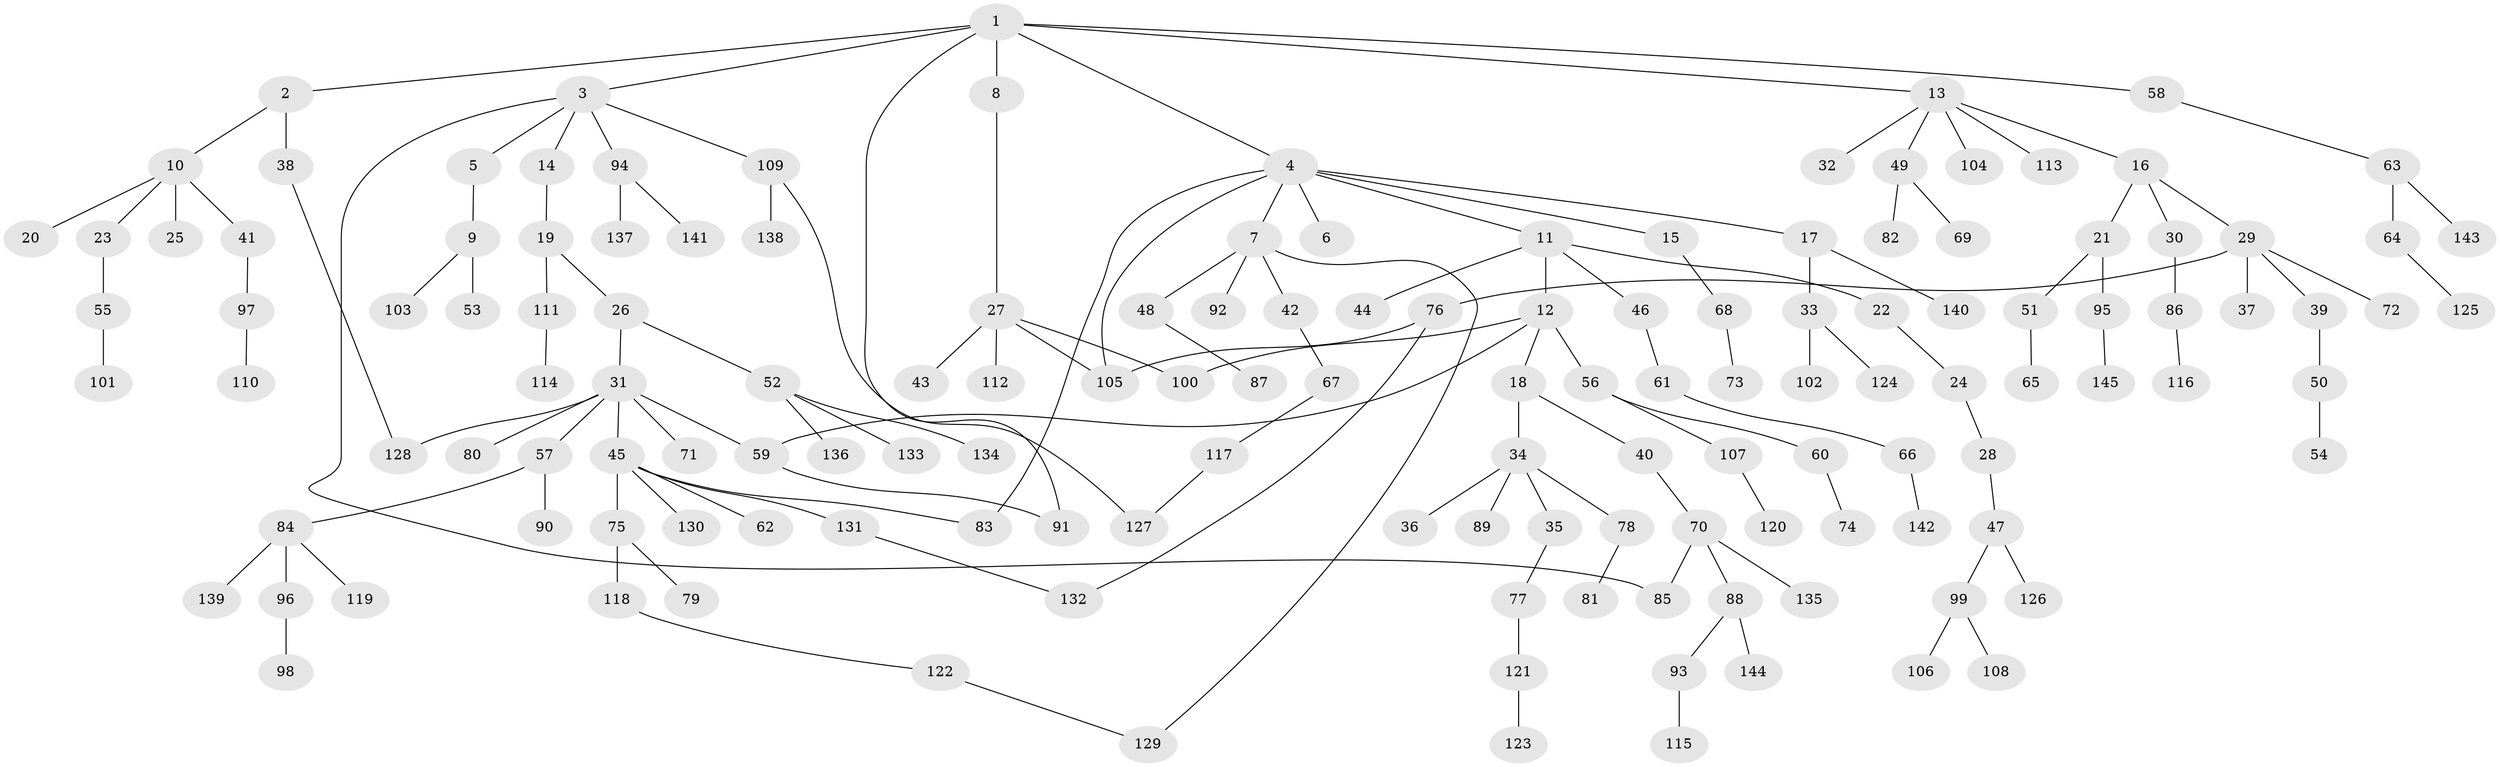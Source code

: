 // coarse degree distribution, {7: 0.027777777777777776, 3: 0.1527777777777778, 5: 0.013888888888888888, 10: 0.013888888888888888, 1: 0.4861111111111111, 4: 0.08333333333333333, 2: 0.20833333333333334, 11: 0.013888888888888888}
// Generated by graph-tools (version 1.1) at 2025/16/03/04/25 18:16:52]
// undirected, 145 vertices, 155 edges
graph export_dot {
graph [start="1"]
  node [color=gray90,style=filled];
  1;
  2;
  3;
  4;
  5;
  6;
  7;
  8;
  9;
  10;
  11;
  12;
  13;
  14;
  15;
  16;
  17;
  18;
  19;
  20;
  21;
  22;
  23;
  24;
  25;
  26;
  27;
  28;
  29;
  30;
  31;
  32;
  33;
  34;
  35;
  36;
  37;
  38;
  39;
  40;
  41;
  42;
  43;
  44;
  45;
  46;
  47;
  48;
  49;
  50;
  51;
  52;
  53;
  54;
  55;
  56;
  57;
  58;
  59;
  60;
  61;
  62;
  63;
  64;
  65;
  66;
  67;
  68;
  69;
  70;
  71;
  72;
  73;
  74;
  75;
  76;
  77;
  78;
  79;
  80;
  81;
  82;
  83;
  84;
  85;
  86;
  87;
  88;
  89;
  90;
  91;
  92;
  93;
  94;
  95;
  96;
  97;
  98;
  99;
  100;
  101;
  102;
  103;
  104;
  105;
  106;
  107;
  108;
  109;
  110;
  111;
  112;
  113;
  114;
  115;
  116;
  117;
  118;
  119;
  120;
  121;
  122;
  123;
  124;
  125;
  126;
  127;
  128;
  129;
  130;
  131;
  132;
  133;
  134;
  135;
  136;
  137;
  138;
  139;
  140;
  141;
  142;
  143;
  144;
  145;
  1 -- 2;
  1 -- 3;
  1 -- 4;
  1 -- 8;
  1 -- 13;
  1 -- 58;
  1 -- 91;
  2 -- 10;
  2 -- 38;
  3 -- 5;
  3 -- 14;
  3 -- 85;
  3 -- 94;
  3 -- 109;
  4 -- 6;
  4 -- 7;
  4 -- 11;
  4 -- 15;
  4 -- 17;
  4 -- 83;
  4 -- 105;
  5 -- 9;
  7 -- 42;
  7 -- 48;
  7 -- 92;
  7 -- 129;
  8 -- 27;
  9 -- 53;
  9 -- 103;
  10 -- 20;
  10 -- 23;
  10 -- 25;
  10 -- 41;
  11 -- 12;
  11 -- 22;
  11 -- 44;
  11 -- 46;
  12 -- 18;
  12 -- 56;
  12 -- 59;
  12 -- 100;
  13 -- 16;
  13 -- 32;
  13 -- 49;
  13 -- 104;
  13 -- 113;
  14 -- 19;
  15 -- 68;
  16 -- 21;
  16 -- 29;
  16 -- 30;
  17 -- 33;
  17 -- 140;
  18 -- 34;
  18 -- 40;
  19 -- 26;
  19 -- 111;
  21 -- 51;
  21 -- 95;
  22 -- 24;
  23 -- 55;
  24 -- 28;
  26 -- 31;
  26 -- 52;
  27 -- 43;
  27 -- 112;
  27 -- 105;
  27 -- 100;
  28 -- 47;
  29 -- 37;
  29 -- 39;
  29 -- 72;
  29 -- 76;
  30 -- 86;
  31 -- 45;
  31 -- 57;
  31 -- 71;
  31 -- 80;
  31 -- 128;
  31 -- 59;
  33 -- 102;
  33 -- 124;
  34 -- 35;
  34 -- 36;
  34 -- 78;
  34 -- 89;
  35 -- 77;
  38 -- 128;
  39 -- 50;
  40 -- 70;
  41 -- 97;
  42 -- 67;
  45 -- 62;
  45 -- 75;
  45 -- 83;
  45 -- 130;
  45 -- 131;
  46 -- 61;
  47 -- 99;
  47 -- 126;
  48 -- 87;
  49 -- 69;
  49 -- 82;
  50 -- 54;
  51 -- 65;
  52 -- 133;
  52 -- 134;
  52 -- 136;
  55 -- 101;
  56 -- 60;
  56 -- 107;
  57 -- 84;
  57 -- 90;
  58 -- 63;
  59 -- 91;
  60 -- 74;
  61 -- 66;
  63 -- 64;
  63 -- 143;
  64 -- 125;
  66 -- 142;
  67 -- 117;
  68 -- 73;
  70 -- 88;
  70 -- 135;
  70 -- 85;
  75 -- 79;
  75 -- 118;
  76 -- 105;
  76 -- 132;
  77 -- 121;
  78 -- 81;
  84 -- 96;
  84 -- 119;
  84 -- 139;
  86 -- 116;
  88 -- 93;
  88 -- 144;
  93 -- 115;
  94 -- 137;
  94 -- 141;
  95 -- 145;
  96 -- 98;
  97 -- 110;
  99 -- 106;
  99 -- 108;
  107 -- 120;
  109 -- 127;
  109 -- 138;
  111 -- 114;
  117 -- 127;
  118 -- 122;
  121 -- 123;
  122 -- 129;
  131 -- 132;
}
